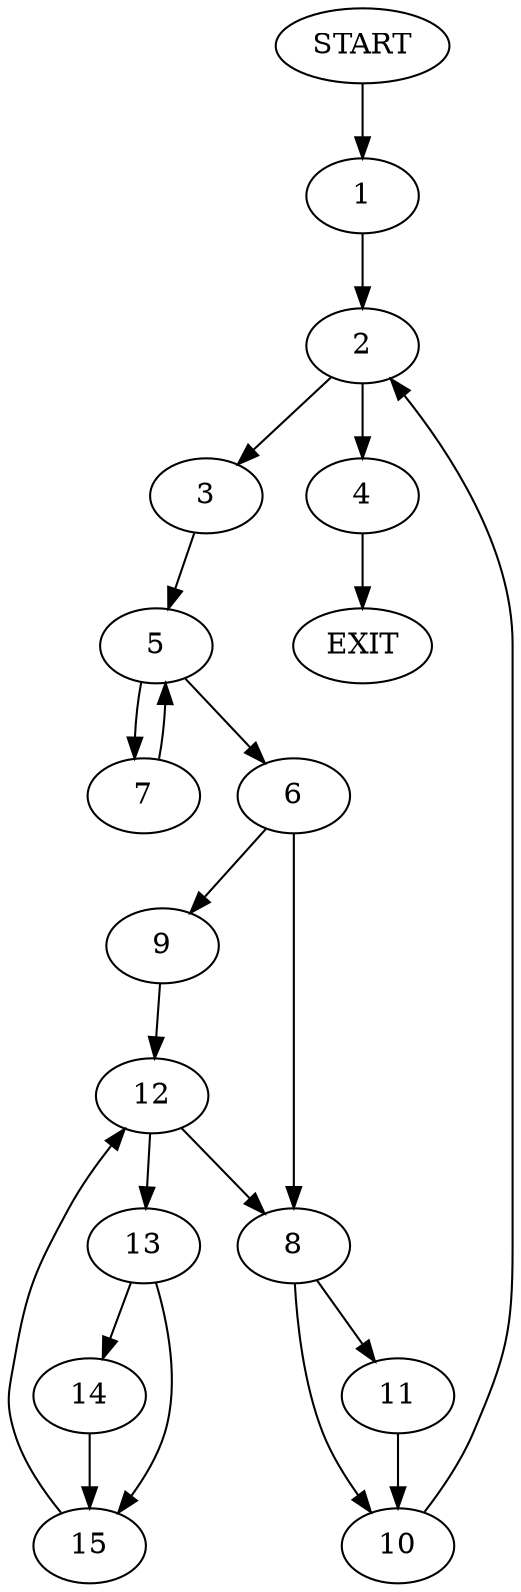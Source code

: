 digraph {
0 [label="START"]
16 [label="EXIT"]
0 -> 1
1 -> 2
2 -> 3
2 -> 4
3 -> 5
4 -> 16
5 -> 6
5 -> 7
6 -> 8
6 -> 9
7 -> 5
8 -> 10
8 -> 11
9 -> 12
12 -> 13
12 -> 8
13 -> 14
13 -> 15
15 -> 12
14 -> 15
11 -> 10
10 -> 2
}
